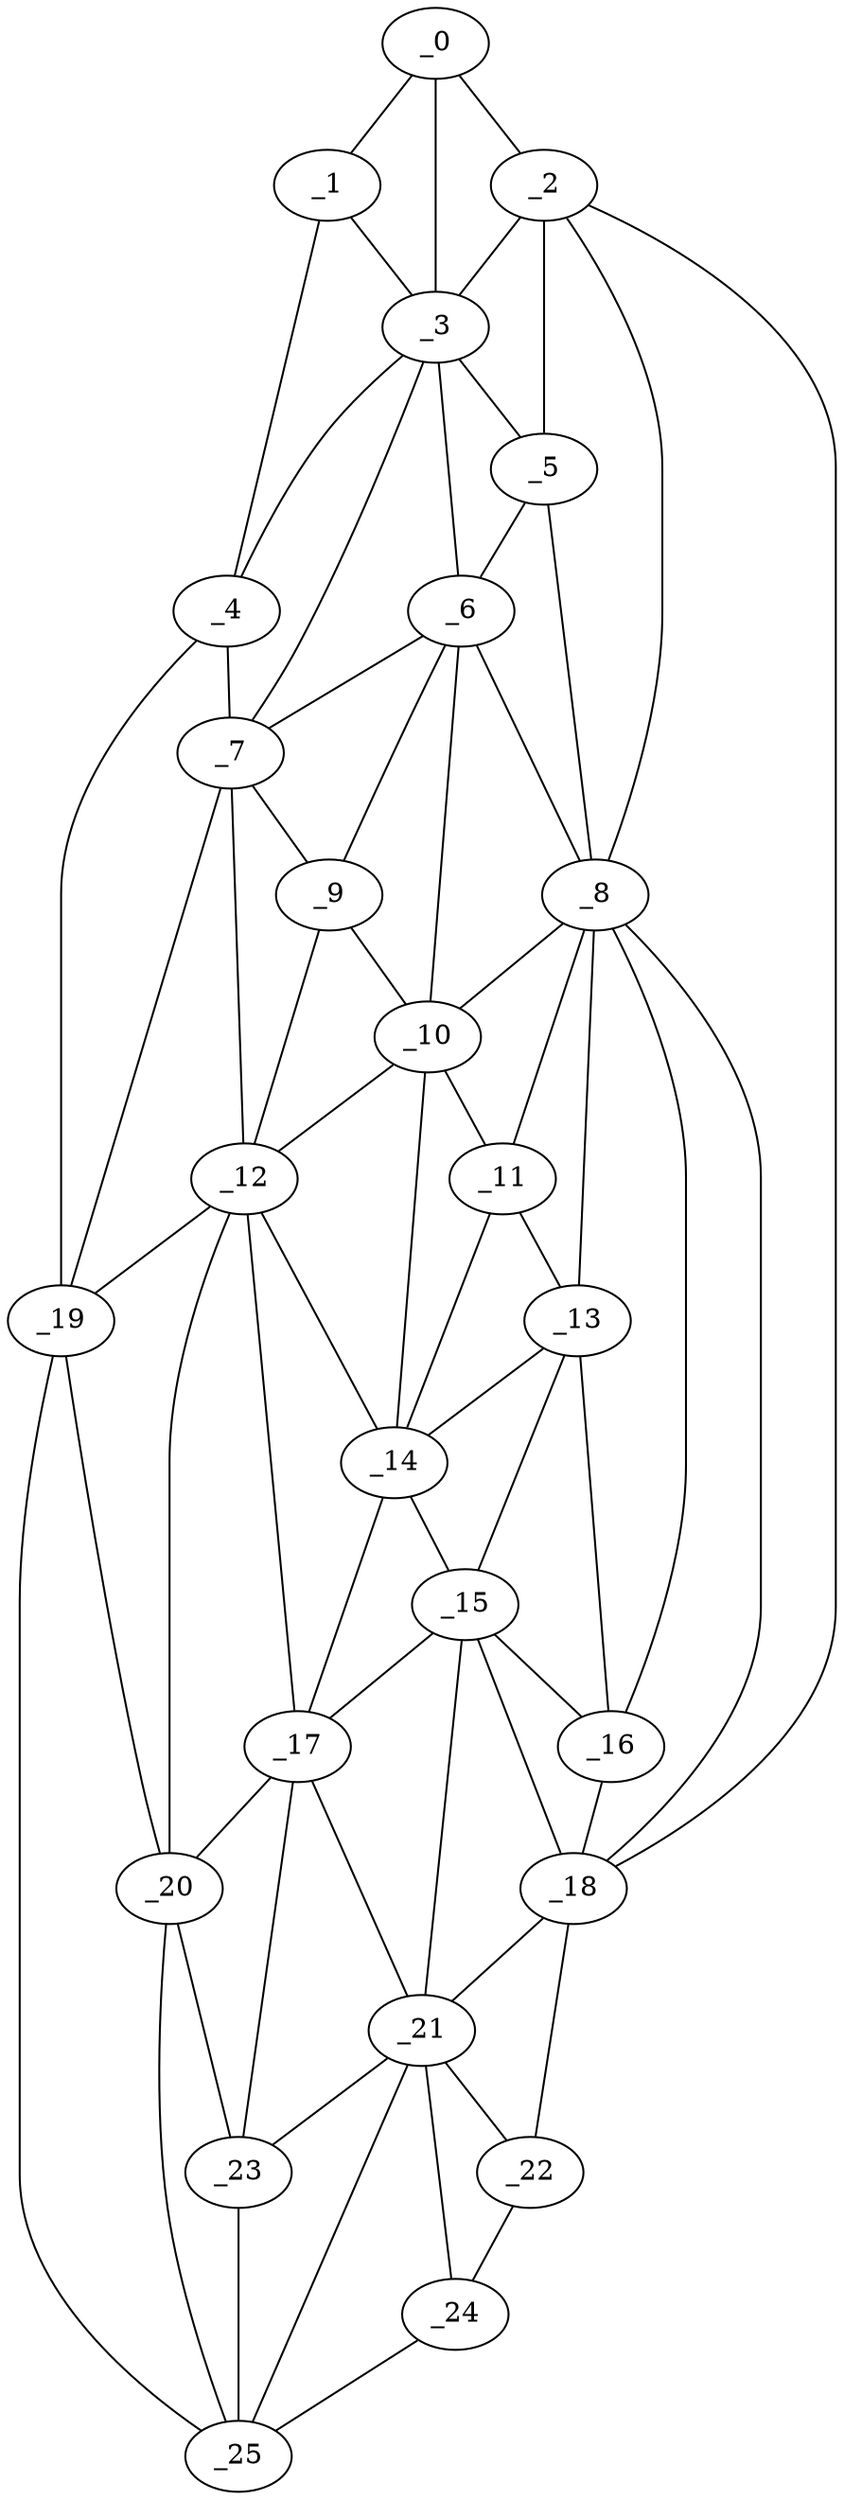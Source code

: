 graph "obj72__255.gxl" {
	_0	 [x=4,
		y=39];
	_1	 [x=5,
		y=48];
	_0 -- _1	 [valence=1];
	_2	 [x=16,
		y=29];
	_0 -- _2	 [valence=1];
	_3	 [x=18,
		y=43];
	_0 -- _3	 [valence=2];
	_1 -- _3	 [valence=2];
	_4	 [x=26,
		y=68];
	_1 -- _4	 [valence=1];
	_2 -- _3	 [valence=2];
	_5	 [x=46,
		y=31];
	_2 -- _5	 [valence=2];
	_8	 [x=61,
		y=29];
	_2 -- _8	 [valence=2];
	_18	 [x=109,
		y=27];
	_2 -- _18	 [valence=1];
	_3 -- _4	 [valence=1];
	_3 -- _5	 [valence=2];
	_6	 [x=54,
		y=45];
	_3 -- _6	 [valence=1];
	_7	 [x=54,
		y=55];
	_3 -- _7	 [valence=1];
	_4 -- _7	 [valence=2];
	_19	 [x=110,
		y=94];
	_4 -- _19	 [valence=1];
	_5 -- _6	 [valence=2];
	_5 -- _8	 [valence=2];
	_6 -- _7	 [valence=1];
	_6 -- _8	 [valence=2];
	_9	 [x=61,
		y=50];
	_6 -- _9	 [valence=2];
	_10	 [x=64,
		y=43];
	_6 -- _10	 [valence=2];
	_7 -- _9	 [valence=2];
	_12	 [x=76,
		y=49];
	_7 -- _12	 [valence=2];
	_7 -- _19	 [valence=2];
	_8 -- _10	 [valence=2];
	_11	 [x=68,
		y=34];
	_8 -- _11	 [valence=1];
	_13	 [x=77,
		y=34];
	_8 -- _13	 [valence=2];
	_16	 [x=92,
		y=28];
	_8 -- _16	 [valence=2];
	_8 -- _18	 [valence=1];
	_9 -- _10	 [valence=1];
	_9 -- _12	 [valence=1];
	_10 -- _11	 [valence=2];
	_10 -- _12	 [valence=2];
	_14	 [x=80,
		y=45];
	_10 -- _14	 [valence=1];
	_11 -- _13	 [valence=1];
	_11 -- _14	 [valence=2];
	_12 -- _14	 [valence=1];
	_17	 [x=96,
		y=48];
	_12 -- _17	 [valence=2];
	_12 -- _19	 [valence=1];
	_20	 [x=112,
		y=80];
	_12 -- _20	 [valence=2];
	_13 -- _14	 [valence=2];
	_15	 [x=90,
		y=39];
	_13 -- _15	 [valence=1];
	_13 -- _16	 [valence=1];
	_14 -- _15	 [valence=2];
	_14 -- _17	 [valence=2];
	_15 -- _16	 [valence=2];
	_15 -- _17	 [valence=1];
	_15 -- _18	 [valence=2];
	_21	 [x=114,
		y=41];
	_15 -- _21	 [valence=2];
	_16 -- _18	 [valence=1];
	_17 -- _20	 [valence=2];
	_17 -- _21	 [valence=2];
	_23	 [x=116,
		y=64];
	_17 -- _23	 [valence=1];
	_18 -- _21	 [valence=1];
	_22	 [x=116,
		y=29];
	_18 -- _22	 [valence=1];
	_19 -- _20	 [valence=2];
	_25	 [x=126,
		y=51];
	_19 -- _25	 [valence=1];
	_20 -- _23	 [valence=2];
	_20 -- _25	 [valence=1];
	_21 -- _22	 [valence=2];
	_21 -- _23	 [valence=2];
	_24	 [x=126,
		y=37];
	_21 -- _24	 [valence=2];
	_21 -- _25	 [valence=2];
	_22 -- _24	 [valence=1];
	_23 -- _25	 [valence=1];
	_24 -- _25	 [valence=1];
}
